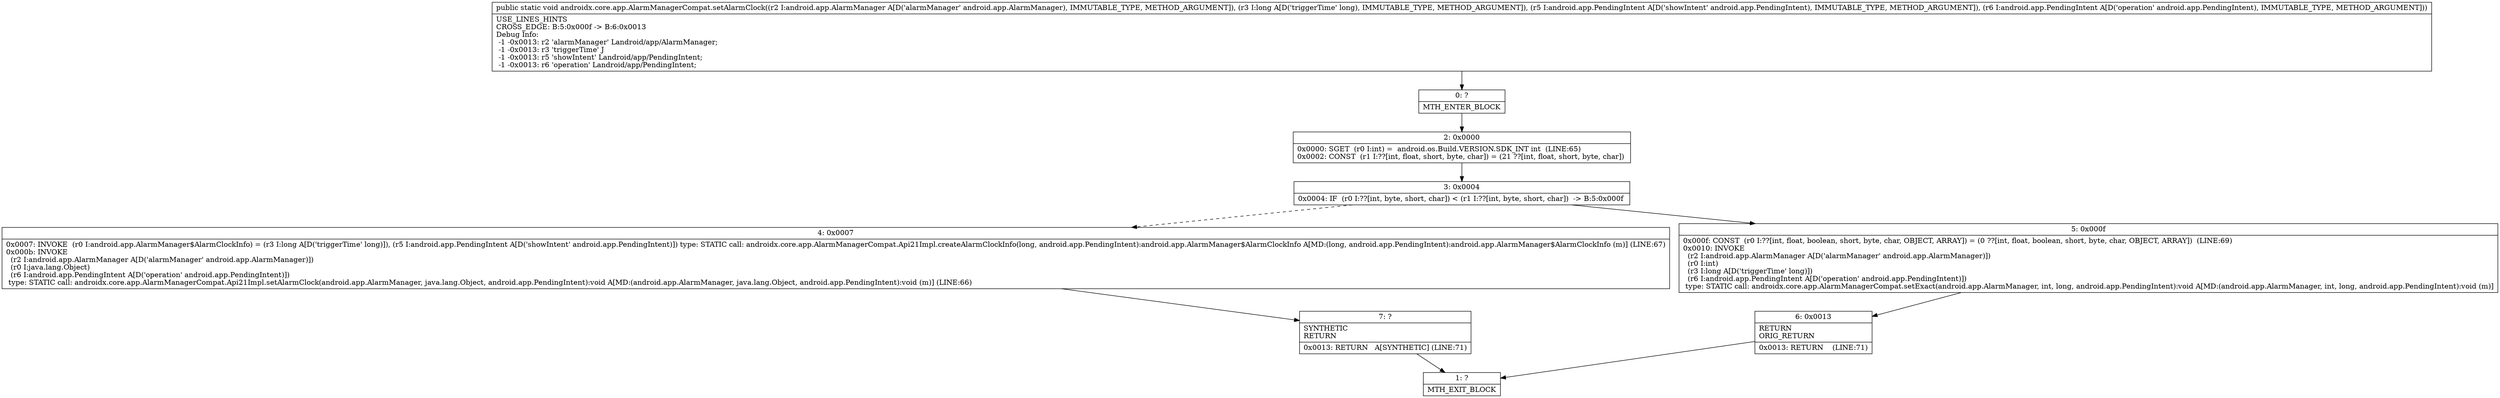 digraph "CFG forandroidx.core.app.AlarmManagerCompat.setAlarmClock(Landroid\/app\/AlarmManager;JLandroid\/app\/PendingIntent;Landroid\/app\/PendingIntent;)V" {
Node_0 [shape=record,label="{0\:\ ?|MTH_ENTER_BLOCK\l}"];
Node_2 [shape=record,label="{2\:\ 0x0000|0x0000: SGET  (r0 I:int) =  android.os.Build.VERSION.SDK_INT int  (LINE:65)\l0x0002: CONST  (r1 I:??[int, float, short, byte, char]) = (21 ??[int, float, short, byte, char]) \l}"];
Node_3 [shape=record,label="{3\:\ 0x0004|0x0004: IF  (r0 I:??[int, byte, short, char]) \< (r1 I:??[int, byte, short, char])  \-\> B:5:0x000f \l}"];
Node_4 [shape=record,label="{4\:\ 0x0007|0x0007: INVOKE  (r0 I:android.app.AlarmManager$AlarmClockInfo) = (r3 I:long A[D('triggerTime' long)]), (r5 I:android.app.PendingIntent A[D('showIntent' android.app.PendingIntent)]) type: STATIC call: androidx.core.app.AlarmManagerCompat.Api21Impl.createAlarmClockInfo(long, android.app.PendingIntent):android.app.AlarmManager$AlarmClockInfo A[MD:(long, android.app.PendingIntent):android.app.AlarmManager$AlarmClockInfo (m)] (LINE:67)\l0x000b: INVOKE  \l  (r2 I:android.app.AlarmManager A[D('alarmManager' android.app.AlarmManager)])\l  (r0 I:java.lang.Object)\l  (r6 I:android.app.PendingIntent A[D('operation' android.app.PendingIntent)])\l type: STATIC call: androidx.core.app.AlarmManagerCompat.Api21Impl.setAlarmClock(android.app.AlarmManager, java.lang.Object, android.app.PendingIntent):void A[MD:(android.app.AlarmManager, java.lang.Object, android.app.PendingIntent):void (m)] (LINE:66)\l}"];
Node_7 [shape=record,label="{7\:\ ?|SYNTHETIC\lRETURN\l|0x0013: RETURN   A[SYNTHETIC] (LINE:71)\l}"];
Node_1 [shape=record,label="{1\:\ ?|MTH_EXIT_BLOCK\l}"];
Node_5 [shape=record,label="{5\:\ 0x000f|0x000f: CONST  (r0 I:??[int, float, boolean, short, byte, char, OBJECT, ARRAY]) = (0 ??[int, float, boolean, short, byte, char, OBJECT, ARRAY])  (LINE:69)\l0x0010: INVOKE  \l  (r2 I:android.app.AlarmManager A[D('alarmManager' android.app.AlarmManager)])\l  (r0 I:int)\l  (r3 I:long A[D('triggerTime' long)])\l  (r6 I:android.app.PendingIntent A[D('operation' android.app.PendingIntent)])\l type: STATIC call: androidx.core.app.AlarmManagerCompat.setExact(android.app.AlarmManager, int, long, android.app.PendingIntent):void A[MD:(android.app.AlarmManager, int, long, android.app.PendingIntent):void (m)]\l}"];
Node_6 [shape=record,label="{6\:\ 0x0013|RETURN\lORIG_RETURN\l|0x0013: RETURN    (LINE:71)\l}"];
MethodNode[shape=record,label="{public static void androidx.core.app.AlarmManagerCompat.setAlarmClock((r2 I:android.app.AlarmManager A[D('alarmManager' android.app.AlarmManager), IMMUTABLE_TYPE, METHOD_ARGUMENT]), (r3 I:long A[D('triggerTime' long), IMMUTABLE_TYPE, METHOD_ARGUMENT]), (r5 I:android.app.PendingIntent A[D('showIntent' android.app.PendingIntent), IMMUTABLE_TYPE, METHOD_ARGUMENT]), (r6 I:android.app.PendingIntent A[D('operation' android.app.PendingIntent), IMMUTABLE_TYPE, METHOD_ARGUMENT]))  | USE_LINES_HINTS\lCROSS_EDGE: B:5:0x000f \-\> B:6:0x0013\lDebug Info:\l  \-1 \-0x0013: r2 'alarmManager' Landroid\/app\/AlarmManager;\l  \-1 \-0x0013: r3 'triggerTime' J\l  \-1 \-0x0013: r5 'showIntent' Landroid\/app\/PendingIntent;\l  \-1 \-0x0013: r6 'operation' Landroid\/app\/PendingIntent;\l}"];
MethodNode -> Node_0;Node_0 -> Node_2;
Node_2 -> Node_3;
Node_3 -> Node_4[style=dashed];
Node_3 -> Node_5;
Node_4 -> Node_7;
Node_7 -> Node_1;
Node_5 -> Node_6;
Node_6 -> Node_1;
}

